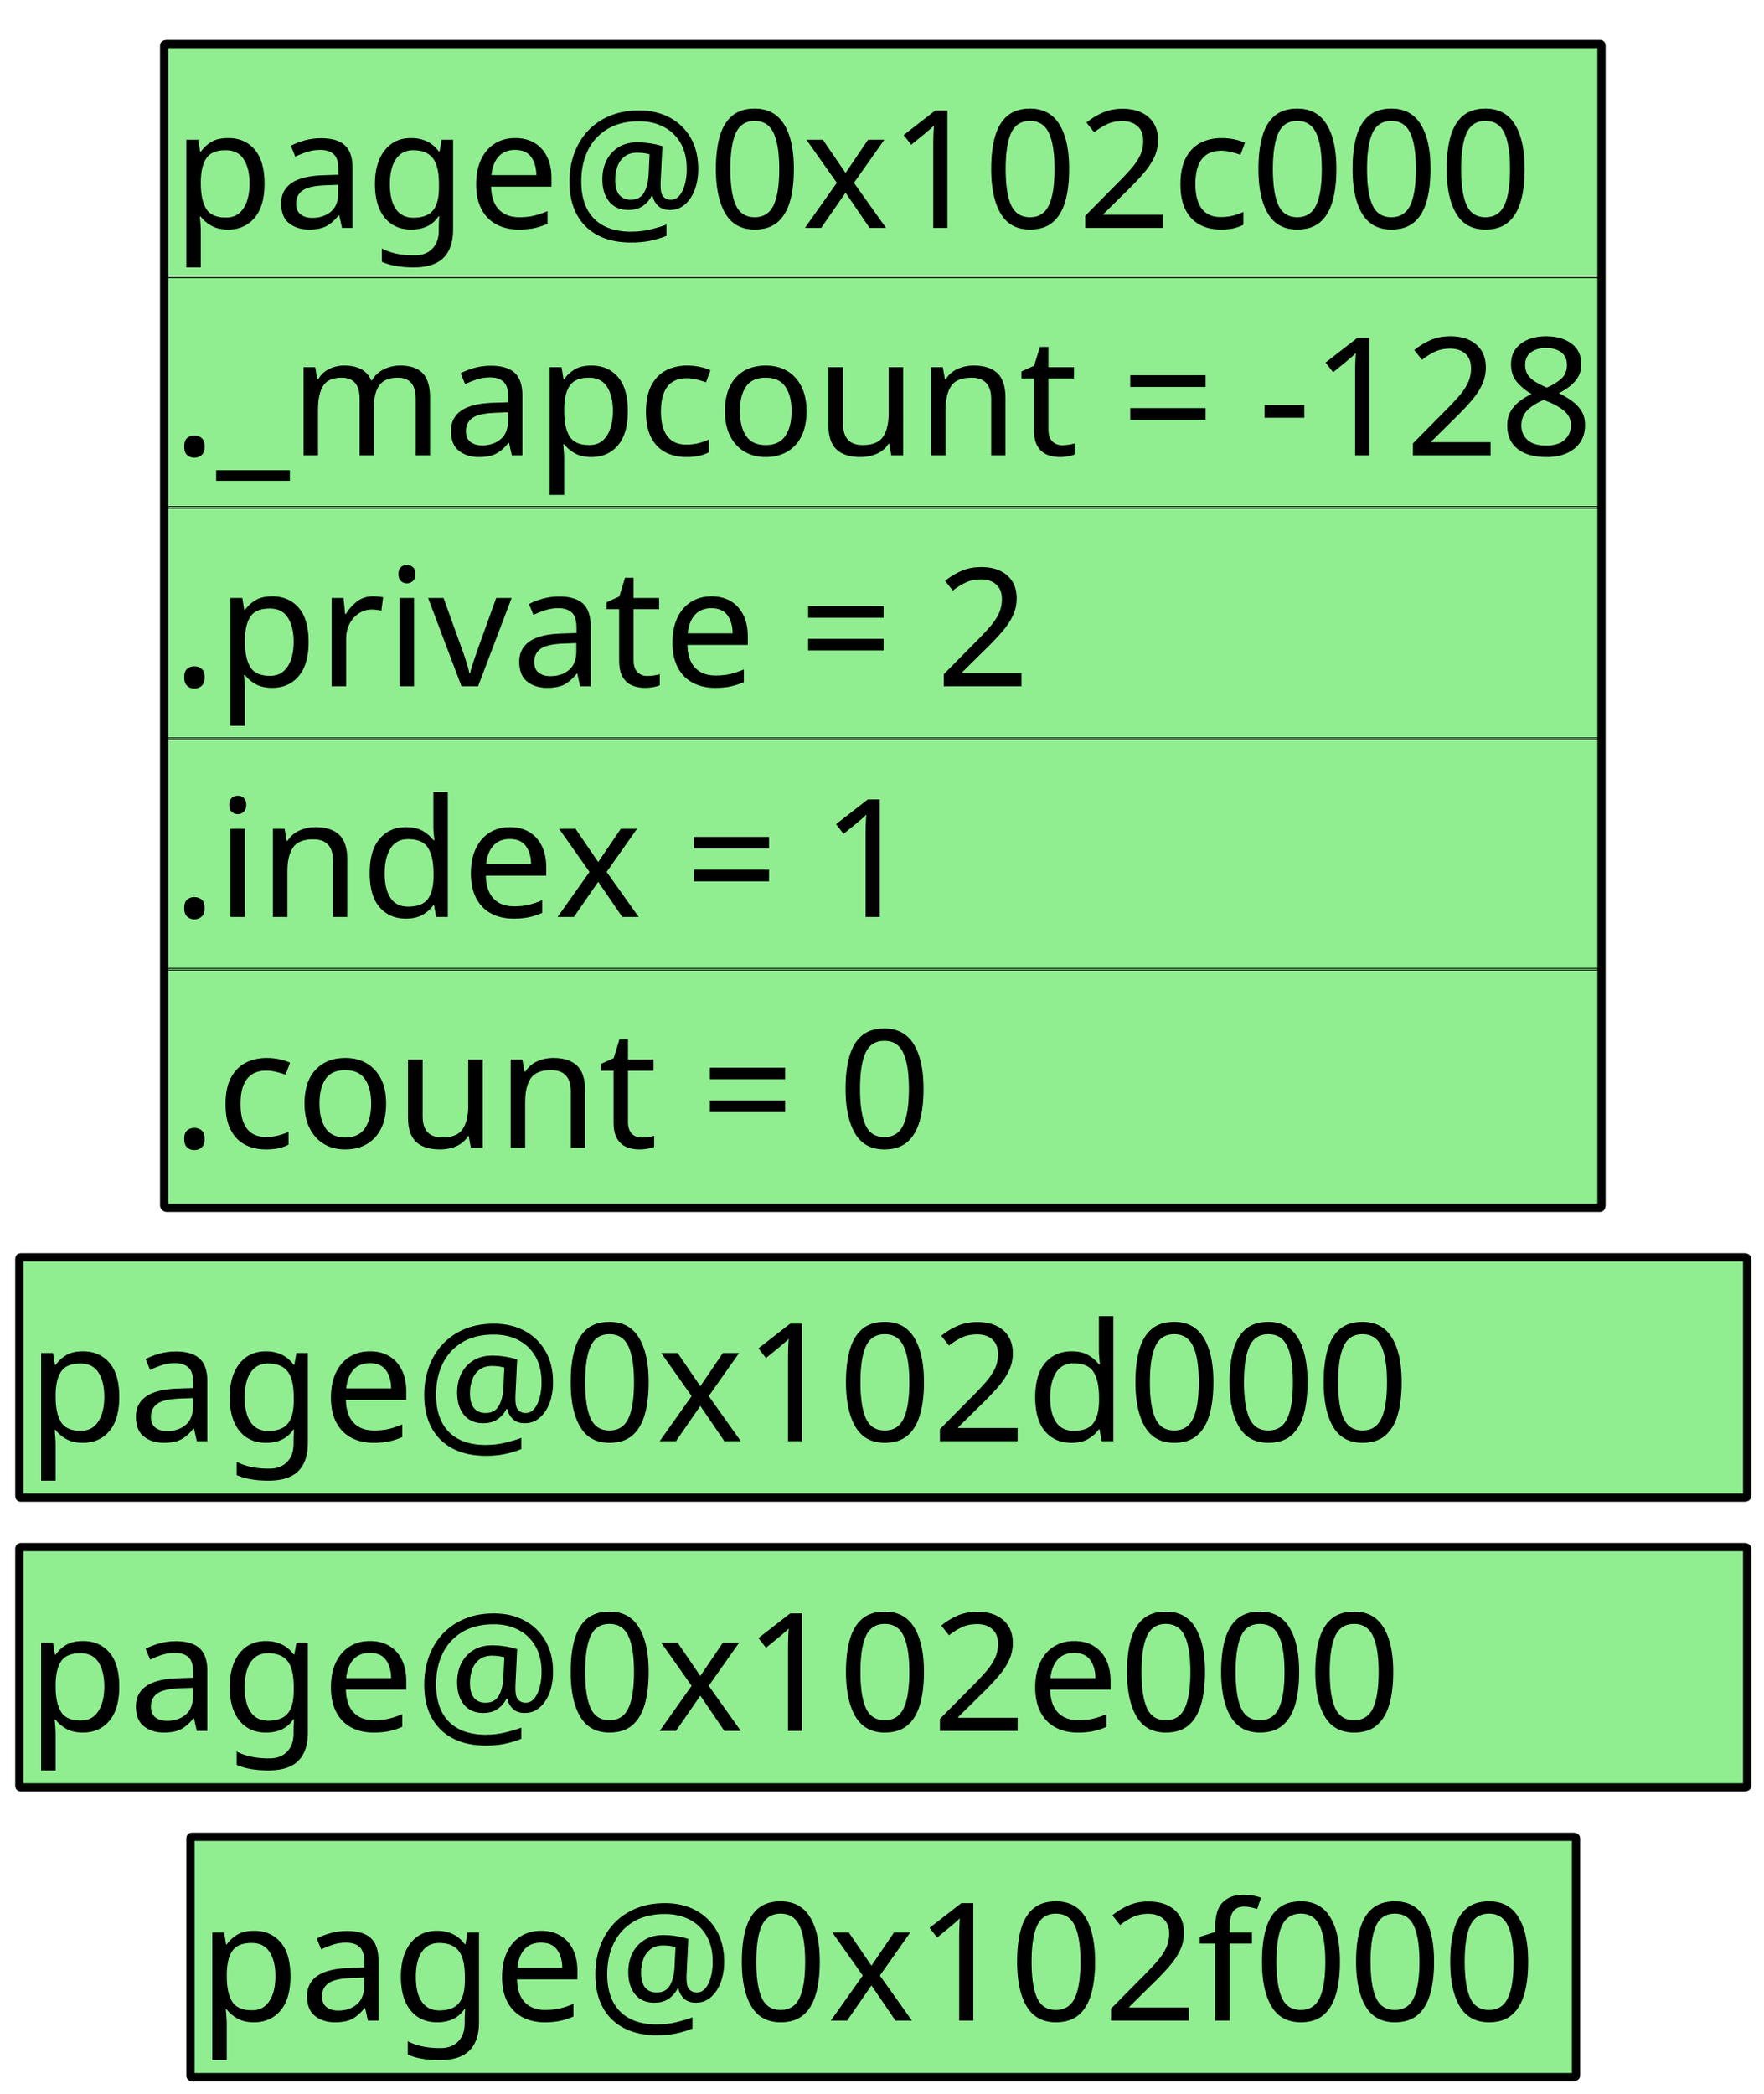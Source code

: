 @startuml
skinparam ComponentStyle rectangle
skinparam Component {
    FontSize 200
    BackgroundColor LightGreen
    BorderThickness 10
    BorderColor black
}

skinparam Rectangle {
    BackgroundColor transparent
    BorderColor transparent
}

rectangle {
    component p1 [
    page@0x102c000\t
    ====
    ._mapcount = -128
    ====
    .private = 2
    ====
    .index = 1
    ====
    .count = 0
    ]

    component p2 [
    page@0x102d000\t
    ]

    component p3 [
    page@0x102e000\t
    ]

    component p4 [
    page@0x102f000\t
    ]

    p1-down[hidden]-p2
    p2-down[hidden]-p3
    p3-down[hidden]-p4
}

@enduml